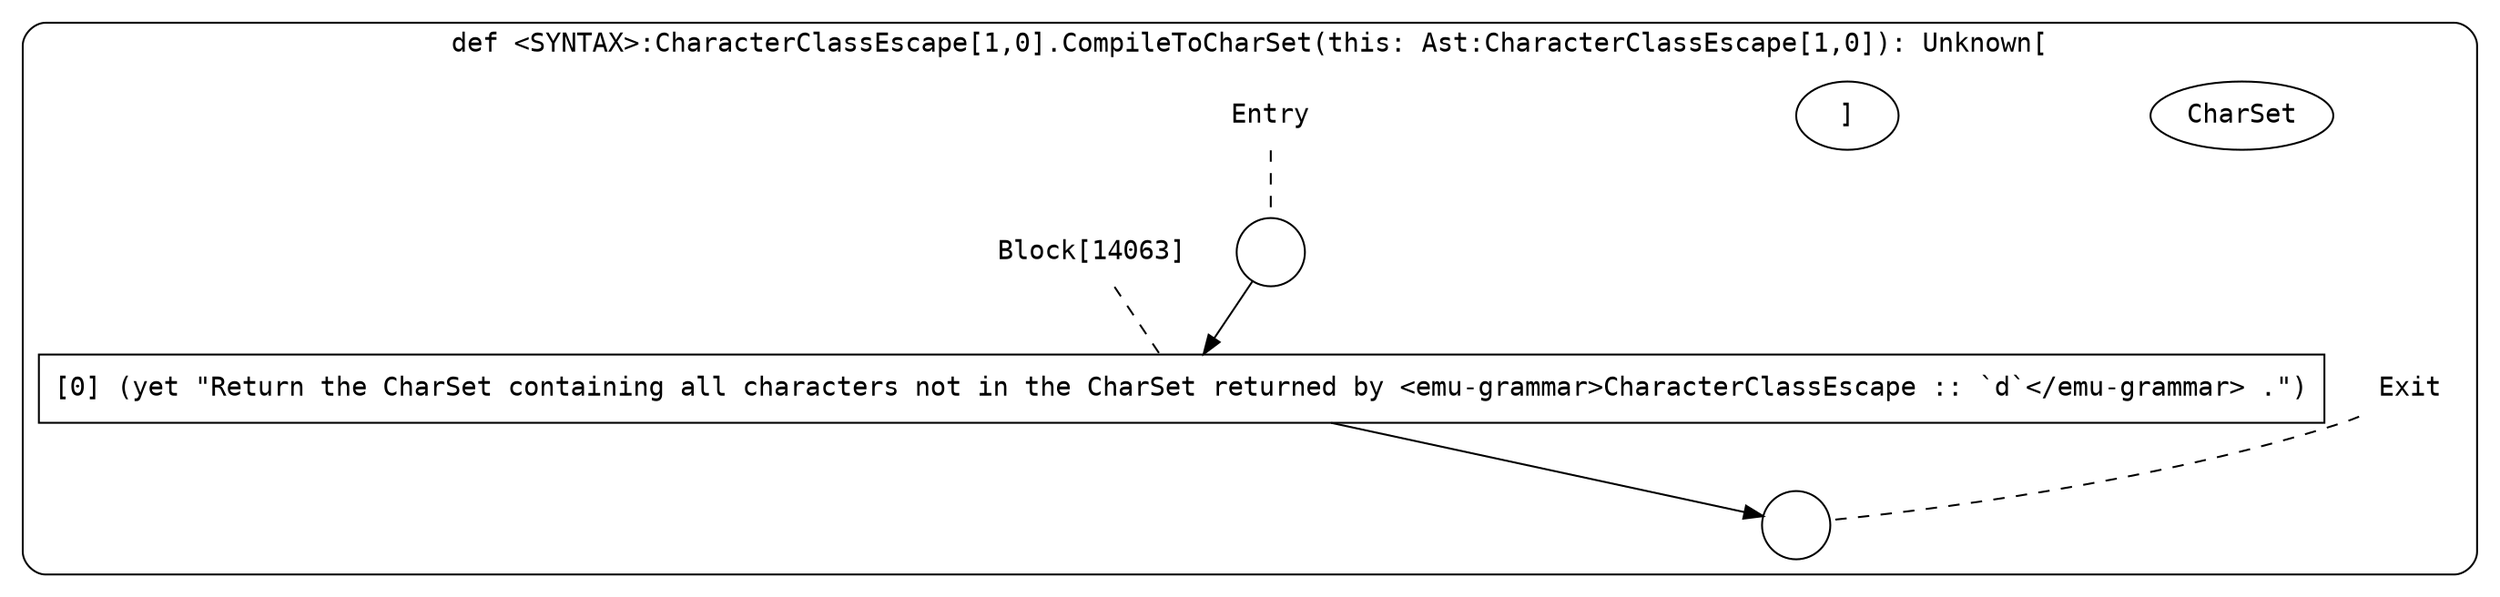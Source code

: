 digraph {
  graph [fontname = "Consolas"]
  node [fontname = "Consolas"]
  edge [fontname = "Consolas"]
  subgraph cluster2292 {
    label = "def <SYNTAX>:CharacterClassEscape[1,0].CompileToCharSet(this: Ast:CharacterClassEscape[1,0]): Unknown["CharSet"]"
    style = rounded
    cluster2292_entry_name [shape=none, label=<<font color="black">Entry</font>>]
    cluster2292_entry_name -> cluster2292_entry [arrowhead=none, color="black", style=dashed]
    cluster2292_entry [shape=circle label=" " color="black" fillcolor="white" style=filled]
    cluster2292_entry -> node14063 [color="black"]
    cluster2292_exit_name [shape=none, label=<<font color="black">Exit</font>>]
    cluster2292_exit_name -> cluster2292_exit [arrowhead=none, color="black", style=dashed]
    cluster2292_exit [shape=circle label=" " color="black" fillcolor="white" style=filled]
    node14063_name [shape=none, label=<<font color="black">Block[14063]</font>>]
    node14063_name -> node14063 [arrowhead=none, color="black", style=dashed]
    node14063 [shape=box, label=<<font color="black">[0] (yet &quot;Return the CharSet containing all characters not in the CharSet returned by &lt;emu-grammar&gt;CharacterClassEscape :: `d`&lt;/emu-grammar&gt; .&quot;)<BR ALIGN="LEFT"/></font>> color="black" fillcolor="white", style=filled]
    node14063 -> cluster2292_exit [color="black"]
  }
}